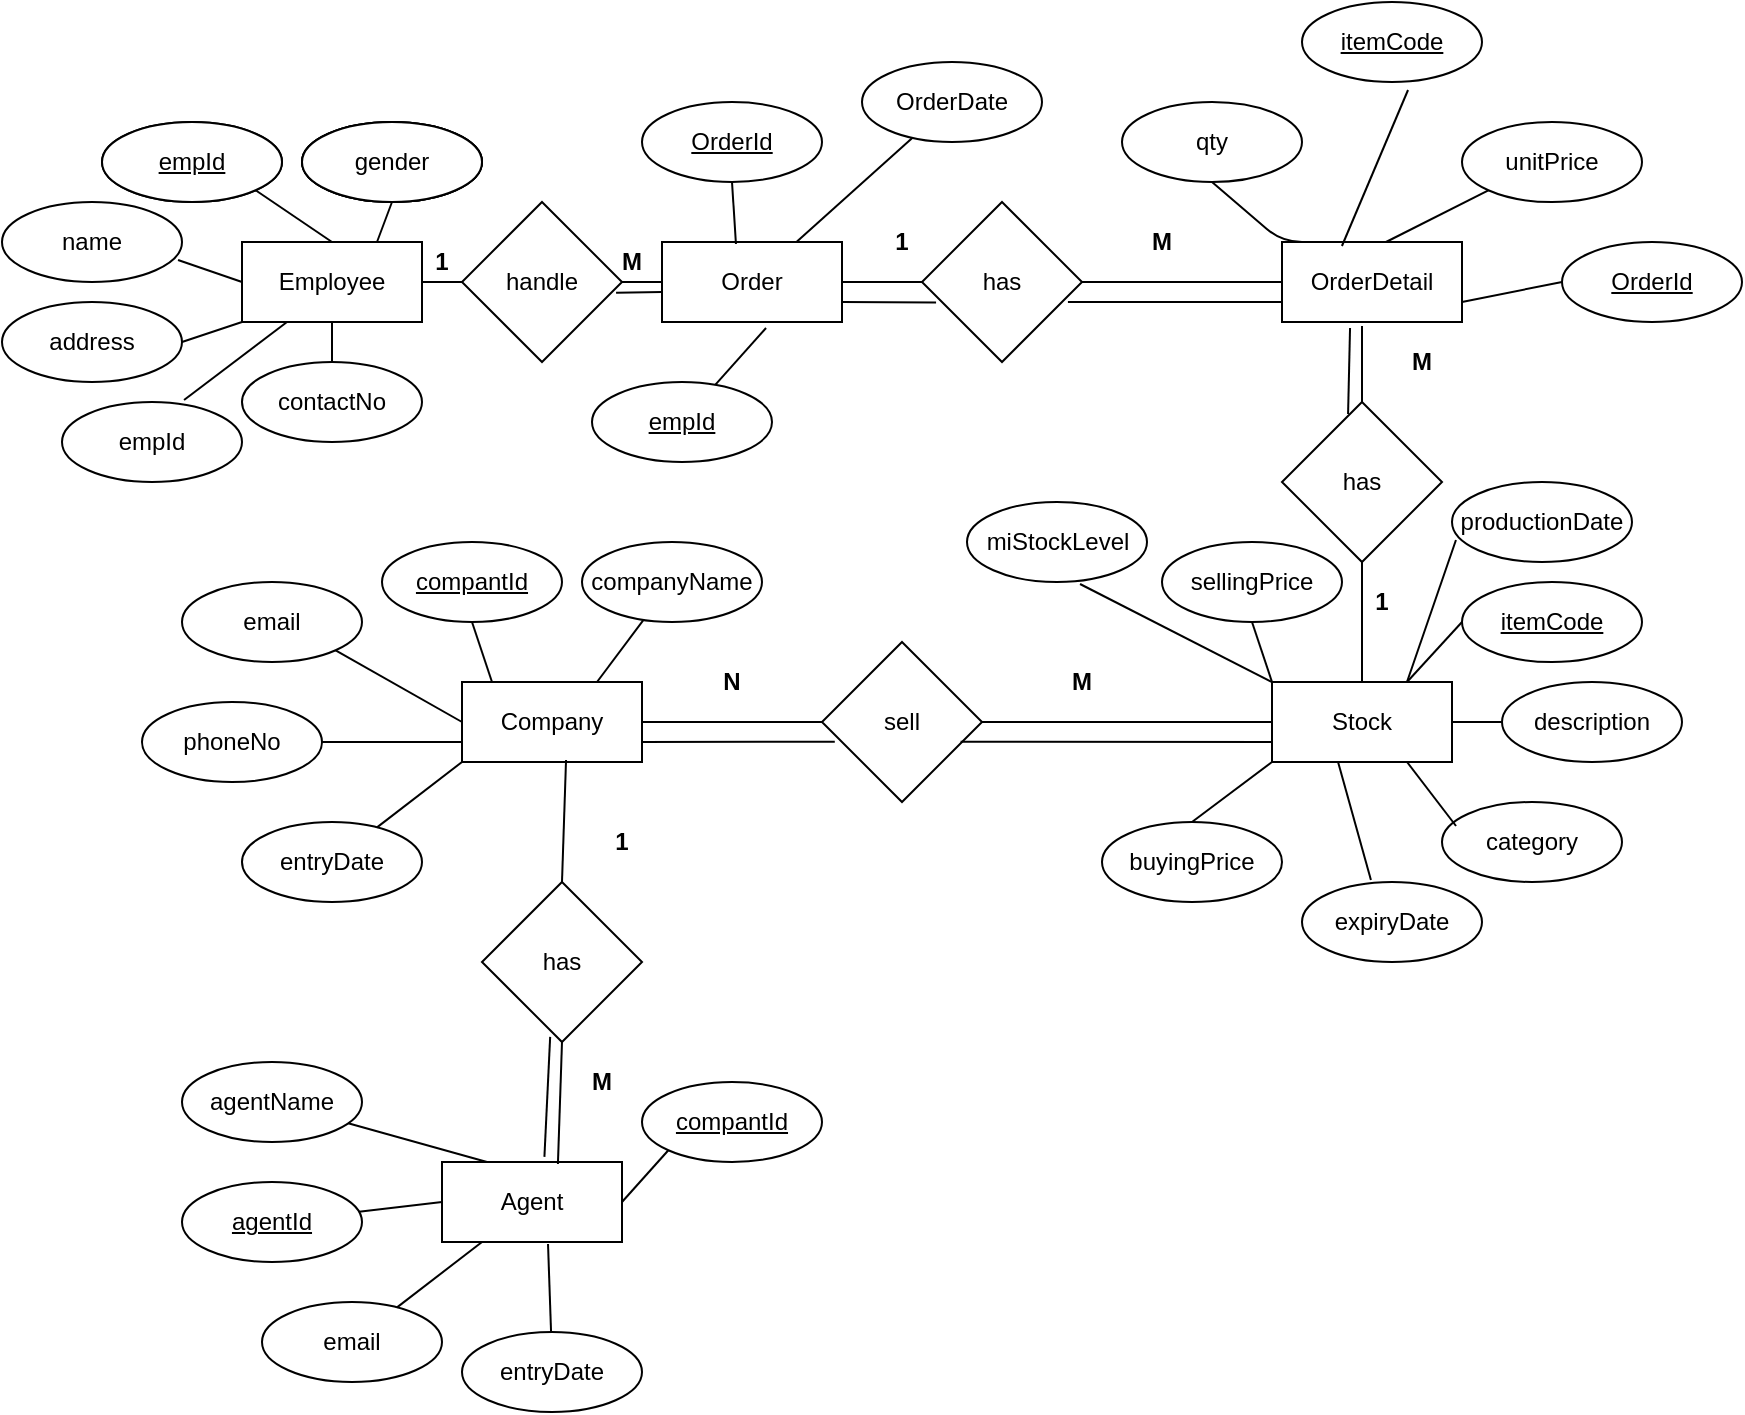 <mxfile version="13.5.8" type="github">
  <diagram id="MYWh3xGumpN65zhYnzHV" name="Page-1">
    <mxGraphModel dx="2424" dy="761" grid="1" gridSize="10" guides="1" tooltips="1" connect="1" arrows="1" fold="1" page="1" pageScale="1" pageWidth="850" pageHeight="1100" math="0" shadow="0">
      <root>
        <mxCell id="0" />
        <mxCell id="1" parent="0" />
        <mxCell id="3sjaLSUX4elg7d6stFZi-1" value="Employee" style="rounded=0;whiteSpace=wrap;html=1;" vertex="1" parent="1">
          <mxGeometry x="20" y="220" width="90" height="40" as="geometry" />
        </mxCell>
        <mxCell id="3sjaLSUX4elg7d6stFZi-2" value="Company" style="rounded=0;whiteSpace=wrap;html=1;" vertex="1" parent="1">
          <mxGeometry x="130" y="440" width="90" height="40" as="geometry" />
        </mxCell>
        <mxCell id="3sjaLSUX4elg7d6stFZi-3" value="Stock" style="rounded=0;whiteSpace=wrap;html=1;" vertex="1" parent="1">
          <mxGeometry x="535" y="440" width="90" height="40" as="geometry" />
        </mxCell>
        <mxCell id="3sjaLSUX4elg7d6stFZi-4" value="OrderDetail" style="rounded=0;whiteSpace=wrap;html=1;" vertex="1" parent="1">
          <mxGeometry x="540" y="220" width="90" height="40" as="geometry" />
        </mxCell>
        <mxCell id="3sjaLSUX4elg7d6stFZi-5" value="Agent" style="rounded=0;whiteSpace=wrap;html=1;" vertex="1" parent="1">
          <mxGeometry x="120" y="680" width="90" height="40" as="geometry" />
        </mxCell>
        <mxCell id="3sjaLSUX4elg7d6stFZi-6" value="Order" style="rounded=0;whiteSpace=wrap;html=1;" vertex="1" parent="1">
          <mxGeometry x="230" y="220" width="90" height="40" as="geometry" />
        </mxCell>
        <mxCell id="3sjaLSUX4elg7d6stFZi-7" value="&lt;u&gt;empId&lt;/u&gt;" style="ellipse;whiteSpace=wrap;html=1;" vertex="1" parent="1">
          <mxGeometry x="-50" y="160" width="90" height="40" as="geometry" />
        </mxCell>
        <mxCell id="3sjaLSUX4elg7d6stFZi-9" value="name" style="ellipse;whiteSpace=wrap;html=1;" vertex="1" parent="1">
          <mxGeometry x="-100" y="200" width="90" height="40" as="geometry" />
        </mxCell>
        <mxCell id="3sjaLSUX4elg7d6stFZi-10" value="address&lt;span style=&quot;color: rgba(0 , 0 , 0 , 0) ; font-family: monospace ; font-size: 0px&quot;&gt;%3CmxGraphModel%3E%3Croot%3E%3CmxCell%20id%3D%220%22%2F%3E%3CmxCell%20id%3D%221%22%20parent%3D%220%22%2F%3E%3CmxCell%20id%3D%222%22%20value%3D%22empId%22%20style%3D%22ellipse%3BwhiteSpace%3Dwrap%3Bhtml%3D1%3B%22%20vertex%3D%221%22%20parent%3D%221%22%3E%3CmxGeometry%20x%3D%22-50%22%20y%3D%22160%22%20width%3D%2290%22%20height%3D%2240%22%20as%3D%22geometry%22%2F%3E%3C%2FmxCell%3E%3C%2Froot%3E%3C%2FmxGraphModel%3E&lt;/span&gt;" style="ellipse;whiteSpace=wrap;html=1;" vertex="1" parent="1">
          <mxGeometry x="-100" y="250" width="90" height="40" as="geometry" />
        </mxCell>
        <mxCell id="3sjaLSUX4elg7d6stFZi-11" value="empId" style="ellipse;whiteSpace=wrap;html=1;" vertex="1" parent="1">
          <mxGeometry x="-70" y="300" width="90" height="40" as="geometry" />
        </mxCell>
        <mxCell id="3sjaLSUX4elg7d6stFZi-12" value="contactNo" style="ellipse;whiteSpace=wrap;html=1;" vertex="1" parent="1">
          <mxGeometry x="20" y="280" width="90" height="40" as="geometry" />
        </mxCell>
        <mxCell id="3sjaLSUX4elg7d6stFZi-13" value="gender" style="ellipse;whiteSpace=wrap;html=1;" vertex="1" parent="1">
          <mxGeometry x="50" y="160" width="90" height="40" as="geometry" />
        </mxCell>
        <mxCell id="3sjaLSUX4elg7d6stFZi-15" value="" style="endArrow=none;html=1;entryX=0;entryY=0.5;entryDx=0;entryDy=0;exitX=0.978;exitY=0.725;exitDx=0;exitDy=0;exitPerimeter=0;" edge="1" parent="1" source="3sjaLSUX4elg7d6stFZi-9" target="3sjaLSUX4elg7d6stFZi-1">
          <mxGeometry width="50" height="50" relative="1" as="geometry">
            <mxPoint x="400" y="200" as="sourcePoint" />
            <mxPoint x="450" y="150" as="targetPoint" />
          </mxGeometry>
        </mxCell>
        <mxCell id="3sjaLSUX4elg7d6stFZi-16" value="" style="endArrow=none;html=1;entryX=1;entryY=1;entryDx=0;entryDy=0;exitX=0.5;exitY=0;exitDx=0;exitDy=0;" edge="1" parent="1" source="3sjaLSUX4elg7d6stFZi-1" target="3sjaLSUX4elg7d6stFZi-7">
          <mxGeometry width="50" height="50" relative="1" as="geometry">
            <mxPoint x="400" y="200" as="sourcePoint" />
            <mxPoint x="450" y="150" as="targetPoint" />
          </mxGeometry>
        </mxCell>
        <mxCell id="3sjaLSUX4elg7d6stFZi-17" value="" style="endArrow=none;html=1;entryX=0.5;entryY=1;entryDx=0;entryDy=0;exitX=0.75;exitY=0;exitDx=0;exitDy=0;" edge="1" parent="1" source="3sjaLSUX4elg7d6stFZi-1" target="3sjaLSUX4elg7d6stFZi-13">
          <mxGeometry width="50" height="50" relative="1" as="geometry">
            <mxPoint x="200" y="270" as="sourcePoint" />
            <mxPoint x="250" y="220" as="targetPoint" />
          </mxGeometry>
        </mxCell>
        <mxCell id="3sjaLSUX4elg7d6stFZi-18" value="" style="endArrow=none;html=1;entryX=0;entryY=1;entryDx=0;entryDy=0;exitX=1;exitY=0.5;exitDx=0;exitDy=0;" edge="1" parent="1" source="3sjaLSUX4elg7d6stFZi-10" target="3sjaLSUX4elg7d6stFZi-1">
          <mxGeometry width="50" height="50" relative="1" as="geometry">
            <mxPoint x="-10" y="320" as="sourcePoint" />
            <mxPoint x="40" y="270" as="targetPoint" />
          </mxGeometry>
        </mxCell>
        <mxCell id="3sjaLSUX4elg7d6stFZi-19" value="" style="endArrow=none;html=1;entryX=0.678;entryY=-0.025;entryDx=0;entryDy=0;entryPerimeter=0;exitX=0.25;exitY=1;exitDx=0;exitDy=0;" edge="1" parent="1" source="3sjaLSUX4elg7d6stFZi-1" target="3sjaLSUX4elg7d6stFZi-11">
          <mxGeometry width="50" height="50" relative="1" as="geometry">
            <mxPoint x="400" y="200" as="sourcePoint" />
            <mxPoint x="450" y="150" as="targetPoint" />
          </mxGeometry>
        </mxCell>
        <mxCell id="3sjaLSUX4elg7d6stFZi-20" value="" style="endArrow=none;html=1;entryX=0.5;entryY=0;entryDx=0;entryDy=0;exitX=0.5;exitY=1;exitDx=0;exitDy=0;" edge="1" parent="1" source="3sjaLSUX4elg7d6stFZi-1" target="3sjaLSUX4elg7d6stFZi-12">
          <mxGeometry width="50" height="50" relative="1" as="geometry">
            <mxPoint x="65" y="270" as="sourcePoint" />
            <mxPoint x="450" y="150" as="targetPoint" />
          </mxGeometry>
        </mxCell>
        <mxCell id="3sjaLSUX4elg7d6stFZi-21" value="&lt;u&gt;OrderId&lt;/u&gt;" style="ellipse;whiteSpace=wrap;html=1;" vertex="1" parent="1">
          <mxGeometry x="220" y="150" width="90" height="40" as="geometry" />
        </mxCell>
        <mxCell id="3sjaLSUX4elg7d6stFZi-22" value="OrderDate" style="ellipse;whiteSpace=wrap;html=1;" vertex="1" parent="1">
          <mxGeometry x="330" y="130" width="90" height="40" as="geometry" />
        </mxCell>
        <mxCell id="3sjaLSUX4elg7d6stFZi-23" value="" style="endArrow=none;html=1;" edge="1" parent="1" source="3sjaLSUX4elg7d6stFZi-22" target="3sjaLSUX4elg7d6stFZi-6">
          <mxGeometry width="50" height="50" relative="1" as="geometry">
            <mxPoint x="400" y="200" as="sourcePoint" />
            <mxPoint x="450" y="150" as="targetPoint" />
          </mxGeometry>
        </mxCell>
        <mxCell id="3sjaLSUX4elg7d6stFZi-24" value="" style="endArrow=none;html=1;entryX=0.411;entryY=0.025;entryDx=0;entryDy=0;exitX=0.5;exitY=1;exitDx=0;exitDy=0;entryPerimeter=0;" edge="1" parent="1" source="3sjaLSUX4elg7d6stFZi-21" target="3sjaLSUX4elg7d6stFZi-6">
          <mxGeometry width="50" height="50" relative="1" as="geometry">
            <mxPoint x="400" y="200" as="sourcePoint" />
            <mxPoint x="450" y="150" as="targetPoint" />
          </mxGeometry>
        </mxCell>
        <mxCell id="3sjaLSUX4elg7d6stFZi-25" value="handle" style="rhombus;whiteSpace=wrap;html=1;" vertex="1" parent="1">
          <mxGeometry x="130" y="200" width="80" height="80" as="geometry" />
        </mxCell>
        <mxCell id="3sjaLSUX4elg7d6stFZi-26" value="" style="endArrow=none;html=1;entryX=1;entryY=0.5;entryDx=0;entryDy=0;exitX=0;exitY=0.5;exitDx=0;exitDy=0;" edge="1" parent="1" source="3sjaLSUX4elg7d6stFZi-25" target="3sjaLSUX4elg7d6stFZi-1">
          <mxGeometry width="50" height="50" relative="1" as="geometry">
            <mxPoint x="400" y="200" as="sourcePoint" />
            <mxPoint x="450" y="150" as="targetPoint" />
          </mxGeometry>
        </mxCell>
        <mxCell id="3sjaLSUX4elg7d6stFZi-27" value="" style="endArrow=none;html=1;entryX=1;entryY=0.5;entryDx=0;entryDy=0;exitX=0;exitY=0.5;exitDx=0;exitDy=0;" edge="1" parent="1" source="3sjaLSUX4elg7d6stFZi-6" target="3sjaLSUX4elg7d6stFZi-25">
          <mxGeometry width="50" height="50" relative="1" as="geometry">
            <mxPoint x="400" y="200" as="sourcePoint" />
            <mxPoint x="450" y="150" as="targetPoint" />
          </mxGeometry>
        </mxCell>
        <mxCell id="3sjaLSUX4elg7d6stFZi-32" value="has" style="rhombus;whiteSpace=wrap;html=1;" vertex="1" parent="1">
          <mxGeometry x="360" y="200" width="80" height="80" as="geometry" />
        </mxCell>
        <mxCell id="3sjaLSUX4elg7d6stFZi-33" value="" style="endArrow=none;html=1;entryX=1;entryY=0.5;entryDx=0;entryDy=0;exitX=0;exitY=0.5;exitDx=0;exitDy=0;" edge="1" parent="1" target="3sjaLSUX4elg7d6stFZi-32" source="3sjaLSUX4elg7d6stFZi-4">
          <mxGeometry width="50" height="50" relative="1" as="geometry">
            <mxPoint x="500" y="240" as="sourcePoint" />
            <mxPoint x="720" y="150" as="targetPoint" />
          </mxGeometry>
        </mxCell>
        <mxCell id="3sjaLSUX4elg7d6stFZi-34" value="" style="endArrow=none;html=1;entryX=0;entryY=0.5;entryDx=0;entryDy=0;exitX=1;exitY=0.5;exitDx=0;exitDy=0;" edge="1" parent="1" source="3sjaLSUX4elg7d6stFZi-6" target="3sjaLSUX4elg7d6stFZi-32">
          <mxGeometry width="50" height="50" relative="1" as="geometry">
            <mxPoint x="400" y="300" as="sourcePoint" />
            <mxPoint x="450" y="250" as="targetPoint" />
          </mxGeometry>
        </mxCell>
        <mxCell id="3sjaLSUX4elg7d6stFZi-35" value="qty" style="ellipse;whiteSpace=wrap;html=1;" vertex="1" parent="1">
          <mxGeometry x="460" y="150" width="90" height="40" as="geometry" />
        </mxCell>
        <mxCell id="3sjaLSUX4elg7d6stFZi-36" value="unitPrice" style="ellipse;whiteSpace=wrap;html=1;" vertex="1" parent="1">
          <mxGeometry x="630" y="160" width="90" height="40" as="geometry" />
        </mxCell>
        <mxCell id="3sjaLSUX4elg7d6stFZi-37" value="" style="endArrow=none;html=1;entryX=0.5;entryY=1;entryDx=0;entryDy=0;exitX=0.25;exitY=0;exitDx=0;exitDy=0;" edge="1" parent="1" source="3sjaLSUX4elg7d6stFZi-4" target="3sjaLSUX4elg7d6stFZi-35">
          <mxGeometry width="50" height="50" relative="1" as="geometry">
            <mxPoint x="400" y="200" as="sourcePoint" />
            <mxPoint x="450" y="150" as="targetPoint" />
            <Array as="points">
              <mxPoint x="540" y="220" />
            </Array>
          </mxGeometry>
        </mxCell>
        <mxCell id="3sjaLSUX4elg7d6stFZi-38" value="" style="endArrow=none;html=1;entryX=0;entryY=1;entryDx=0;entryDy=0;exitX=0.578;exitY=0;exitDx=0;exitDy=0;exitPerimeter=0;" edge="1" parent="1" source="3sjaLSUX4elg7d6stFZi-4" target="3sjaLSUX4elg7d6stFZi-36">
          <mxGeometry width="50" height="50" relative="1" as="geometry">
            <mxPoint x="602" y="217" as="sourcePoint" />
            <mxPoint x="450" y="150" as="targetPoint" />
          </mxGeometry>
        </mxCell>
        <mxCell id="3sjaLSUX4elg7d6stFZi-39" value="&lt;u&gt;OrderId&lt;/u&gt;" style="ellipse;whiteSpace=wrap;html=1;" vertex="1" parent="1">
          <mxGeometry x="680" y="220" width="90" height="40" as="geometry" />
        </mxCell>
        <mxCell id="3sjaLSUX4elg7d6stFZi-40" value="&lt;u&gt;itemCode&lt;/u&gt;" style="ellipse;whiteSpace=wrap;html=1;" vertex="1" parent="1">
          <mxGeometry x="550" y="100" width="90" height="40" as="geometry" />
        </mxCell>
        <mxCell id="3sjaLSUX4elg7d6stFZi-41" value="" style="endArrow=none;html=1;entryX=1;entryY=0.75;entryDx=0;entryDy=0;" edge="1" parent="1" target="3sjaLSUX4elg7d6stFZi-4">
          <mxGeometry width="50" height="50" relative="1" as="geometry">
            <mxPoint x="680" y="240" as="sourcePoint" />
            <mxPoint x="450" y="250" as="targetPoint" />
          </mxGeometry>
        </mxCell>
        <mxCell id="3sjaLSUX4elg7d6stFZi-42" value="" style="endArrow=none;html=1;entryX=0.589;entryY=1.1;entryDx=0;entryDy=0;entryPerimeter=0;exitX=0.333;exitY=0.05;exitDx=0;exitDy=0;exitPerimeter=0;" edge="1" parent="1" source="3sjaLSUX4elg7d6stFZi-4" target="3sjaLSUX4elg7d6stFZi-40">
          <mxGeometry width="50" height="50" relative="1" as="geometry">
            <mxPoint x="400" y="300" as="sourcePoint" />
            <mxPoint x="450" y="250" as="targetPoint" />
          </mxGeometry>
        </mxCell>
        <mxCell id="3sjaLSUX4elg7d6stFZi-43" value="has" style="rhombus;whiteSpace=wrap;html=1;" vertex="1" parent="1">
          <mxGeometry x="540" y="300" width="80" height="80" as="geometry" />
        </mxCell>
        <mxCell id="3sjaLSUX4elg7d6stFZi-44" value="" style="endArrow=none;html=1;exitX=0.5;exitY=0;exitDx=0;exitDy=0;" edge="1" parent="1" source="3sjaLSUX4elg7d6stFZi-43">
          <mxGeometry width="50" height="50" relative="1" as="geometry">
            <mxPoint x="560" y="320" as="sourcePoint" />
            <mxPoint x="580" y="262" as="targetPoint" />
          </mxGeometry>
        </mxCell>
        <mxCell id="3sjaLSUX4elg7d6stFZi-45" value="" style="endArrow=none;html=1;entryX=0.5;entryY=1;entryDx=0;entryDy=0;exitX=0.5;exitY=0;exitDx=0;exitDy=0;" edge="1" parent="1" source="3sjaLSUX4elg7d6stFZi-3" target="3sjaLSUX4elg7d6stFZi-43">
          <mxGeometry width="50" height="50" relative="1" as="geometry">
            <mxPoint x="400" y="380" as="sourcePoint" />
            <mxPoint x="450" y="330" as="targetPoint" />
          </mxGeometry>
        </mxCell>
        <mxCell id="3sjaLSUX4elg7d6stFZi-47" value="&lt;u&gt;itemCode&lt;/u&gt;" style="ellipse;whiteSpace=wrap;html=1;" vertex="1" parent="1">
          <mxGeometry x="630" y="390" width="90" height="40" as="geometry" />
        </mxCell>
        <mxCell id="3sjaLSUX4elg7d6stFZi-48" value="description" style="ellipse;whiteSpace=wrap;html=1;" vertex="1" parent="1">
          <mxGeometry x="650" y="440" width="90" height="40" as="geometry" />
        </mxCell>
        <mxCell id="3sjaLSUX4elg7d6stFZi-49" value="category" style="ellipse;whiteSpace=wrap;html=1;" vertex="1" parent="1">
          <mxGeometry x="620" y="500" width="90" height="40" as="geometry" />
        </mxCell>
        <mxCell id="3sjaLSUX4elg7d6stFZi-50" value="productionDate" style="ellipse;whiteSpace=wrap;html=1;" vertex="1" parent="1">
          <mxGeometry x="625" y="340" width="90" height="40" as="geometry" />
        </mxCell>
        <mxCell id="3sjaLSUX4elg7d6stFZi-51" value="" style="endArrow=none;html=1;entryX=0.022;entryY=0.725;entryDx=0;entryDy=0;entryPerimeter=0;exitX=0.75;exitY=0;exitDx=0;exitDy=0;" edge="1" parent="1" source="3sjaLSUX4elg7d6stFZi-3" target="3sjaLSUX4elg7d6stFZi-50">
          <mxGeometry width="50" height="50" relative="1" as="geometry">
            <mxPoint x="400" y="380" as="sourcePoint" />
            <mxPoint x="450" y="330" as="targetPoint" />
          </mxGeometry>
        </mxCell>
        <mxCell id="3sjaLSUX4elg7d6stFZi-52" value="" style="endArrow=none;html=1;entryX=0;entryY=0.5;entryDx=0;entryDy=0;exitX=0.75;exitY=0;exitDx=0;exitDy=0;" edge="1" parent="1" source="3sjaLSUX4elg7d6stFZi-3" target="3sjaLSUX4elg7d6stFZi-47">
          <mxGeometry width="50" height="50" relative="1" as="geometry">
            <mxPoint x="400" y="380" as="sourcePoint" />
            <mxPoint x="450" y="330" as="targetPoint" />
          </mxGeometry>
        </mxCell>
        <mxCell id="3sjaLSUX4elg7d6stFZi-53" value="" style="endArrow=none;html=1;entryX=0;entryY=0.5;entryDx=0;entryDy=0;exitX=1;exitY=0.5;exitDx=0;exitDy=0;" edge="1" parent="1" source="3sjaLSUX4elg7d6stFZi-3" target="3sjaLSUX4elg7d6stFZi-48">
          <mxGeometry width="50" height="50" relative="1" as="geometry">
            <mxPoint x="400" y="380" as="sourcePoint" />
            <mxPoint x="450" y="330" as="targetPoint" />
          </mxGeometry>
        </mxCell>
        <mxCell id="3sjaLSUX4elg7d6stFZi-54" value="" style="endArrow=none;html=1;entryX=0.078;entryY=0.3;entryDx=0;entryDy=0;entryPerimeter=0;exitX=0.75;exitY=1;exitDx=0;exitDy=0;" edge="1" parent="1" source="3sjaLSUX4elg7d6stFZi-3" target="3sjaLSUX4elg7d6stFZi-49">
          <mxGeometry width="50" height="50" relative="1" as="geometry">
            <mxPoint x="400" y="380" as="sourcePoint" />
            <mxPoint x="450" y="330" as="targetPoint" />
          </mxGeometry>
        </mxCell>
        <mxCell id="3sjaLSUX4elg7d6stFZi-55" value="expiryDate" style="ellipse;whiteSpace=wrap;html=1;" vertex="1" parent="1">
          <mxGeometry x="550" y="540" width="90" height="40" as="geometry" />
        </mxCell>
        <mxCell id="3sjaLSUX4elg7d6stFZi-56" value="" style="endArrow=none;html=1;entryX=0.383;entryY=-0.025;entryDx=0;entryDy=0;entryPerimeter=0;exitX=0.367;exitY=1;exitDx=0;exitDy=0;exitPerimeter=0;" edge="1" parent="1" target="3sjaLSUX4elg7d6stFZi-55" source="3sjaLSUX4elg7d6stFZi-3">
          <mxGeometry width="50" height="50" relative="1" as="geometry">
            <mxPoint x="490" y="640" as="sourcePoint" />
            <mxPoint x="337.5" y="530" as="targetPoint" />
          </mxGeometry>
        </mxCell>
        <mxCell id="3sjaLSUX4elg7d6stFZi-57" value="buyingPrice" style="ellipse;whiteSpace=wrap;html=1;" vertex="1" parent="1">
          <mxGeometry x="450" y="510" width="90" height="40" as="geometry" />
        </mxCell>
        <mxCell id="3sjaLSUX4elg7d6stFZi-58" value="" style="endArrow=none;html=1;exitX=0;exitY=1;exitDx=0;exitDy=0;" edge="1" parent="1" source="3sjaLSUX4elg7d6stFZi-3">
          <mxGeometry width="50" height="50" relative="1" as="geometry">
            <mxPoint x="427.5" y="610" as="sourcePoint" />
            <mxPoint x="495" y="510" as="targetPoint" />
          </mxGeometry>
        </mxCell>
        <mxCell id="3sjaLSUX4elg7d6stFZi-59" value="sellingPrice" style="ellipse;whiteSpace=wrap;html=1;" vertex="1" parent="1">
          <mxGeometry x="480" y="370" width="90" height="40" as="geometry" />
        </mxCell>
        <mxCell id="3sjaLSUX4elg7d6stFZi-60" value="" style="endArrow=none;html=1;exitX=0;exitY=0;exitDx=0;exitDy=0;entryX=0.5;entryY=1;entryDx=0;entryDy=0;" edge="1" parent="1" target="3sjaLSUX4elg7d6stFZi-59" source="3sjaLSUX4elg7d6stFZi-3">
          <mxGeometry width="50" height="50" relative="1" as="geometry">
            <mxPoint x="427.5" y="460" as="sourcePoint" />
            <mxPoint x="560" y="405" as="targetPoint" />
          </mxGeometry>
        </mxCell>
        <mxCell id="3sjaLSUX4elg7d6stFZi-63" value="miStockLevel" style="ellipse;whiteSpace=wrap;html=1;" vertex="1" parent="1">
          <mxGeometry x="382.5" y="350" width="90" height="40" as="geometry" />
        </mxCell>
        <mxCell id="3sjaLSUX4elg7d6stFZi-64" value="" style="endArrow=none;html=1;entryX=0.628;entryY=1.025;entryDx=0;entryDy=0;entryPerimeter=0;exitX=0;exitY=0;exitDx=0;exitDy=0;" edge="1" parent="1" target="3sjaLSUX4elg7d6stFZi-63" source="3sjaLSUX4elg7d6stFZi-3">
          <mxGeometry width="50" height="50" relative="1" as="geometry">
            <mxPoint x="360" y="450" as="sourcePoint" />
            <mxPoint x="207.5" y="340" as="targetPoint" />
          </mxGeometry>
        </mxCell>
        <mxCell id="3sjaLSUX4elg7d6stFZi-69" value="&lt;u&gt;compantId&lt;/u&gt;" style="ellipse;whiteSpace=wrap;html=1;" vertex="1" parent="1">
          <mxGeometry x="90" y="370" width="90" height="40" as="geometry" />
        </mxCell>
        <mxCell id="3sjaLSUX4elg7d6stFZi-70" value="" style="endArrow=none;html=1;exitX=0;exitY=0;exitDx=0;exitDy=0;entryX=0.5;entryY=1;entryDx=0;entryDy=0;" edge="1" parent="1" target="3sjaLSUX4elg7d6stFZi-69">
          <mxGeometry width="50" height="50" relative="1" as="geometry">
            <mxPoint x="145" y="440" as="sourcePoint" />
            <mxPoint x="170" y="405" as="targetPoint" />
          </mxGeometry>
        </mxCell>
        <mxCell id="3sjaLSUX4elg7d6stFZi-71" value="companyName" style="ellipse;whiteSpace=wrap;html=1;" vertex="1" parent="1">
          <mxGeometry x="190" y="370" width="90" height="40" as="geometry" />
        </mxCell>
        <mxCell id="3sjaLSUX4elg7d6stFZi-72" value="" style="endArrow=none;html=1;exitX=0.75;exitY=0;exitDx=0;exitDy=0;" edge="1" parent="1" target="3sjaLSUX4elg7d6stFZi-71" source="3sjaLSUX4elg7d6stFZi-2">
          <mxGeometry width="50" height="50" relative="1" as="geometry">
            <mxPoint x="245" y="440" as="sourcePoint" />
            <mxPoint x="270" y="405" as="targetPoint" />
          </mxGeometry>
        </mxCell>
        <mxCell id="3sjaLSUX4elg7d6stFZi-73" value="email" style="ellipse;whiteSpace=wrap;html=1;" vertex="1" parent="1">
          <mxGeometry x="-10" y="390" width="90" height="40" as="geometry" />
        </mxCell>
        <mxCell id="3sjaLSUX4elg7d6stFZi-74" value="" style="endArrow=none;html=1;exitX=0;exitY=0.5;exitDx=0;exitDy=0;entryX=1;entryY=1;entryDx=0;entryDy=0;" edge="1" parent="1" target="3sjaLSUX4elg7d6stFZi-73" source="3sjaLSUX4elg7d6stFZi-2">
          <mxGeometry width="50" height="50" relative="1" as="geometry">
            <mxPoint x="45" y="460" as="sourcePoint" />
            <mxPoint x="70" y="425" as="targetPoint" />
          </mxGeometry>
        </mxCell>
        <mxCell id="3sjaLSUX4elg7d6stFZi-75" value="phoneNo" style="ellipse;whiteSpace=wrap;html=1;" vertex="1" parent="1">
          <mxGeometry x="-30" y="450" width="90" height="40" as="geometry" />
        </mxCell>
        <mxCell id="3sjaLSUX4elg7d6stFZi-76" value="" style="endArrow=none;html=1;exitX=0;exitY=0.75;exitDx=0;exitDy=0;entryX=1;entryY=0.5;entryDx=0;entryDy=0;" edge="1" parent="1" target="3sjaLSUX4elg7d6stFZi-75" source="3sjaLSUX4elg7d6stFZi-2">
          <mxGeometry width="50" height="50" relative="1" as="geometry">
            <mxPoint x="25" y="520" as="sourcePoint" />
            <mxPoint x="70" y="470" as="targetPoint" />
          </mxGeometry>
        </mxCell>
        <mxCell id="3sjaLSUX4elg7d6stFZi-78" value="entryDate" style="ellipse;whiteSpace=wrap;html=1;" vertex="1" parent="1">
          <mxGeometry x="20" y="510" width="90" height="40" as="geometry" />
        </mxCell>
        <mxCell id="3sjaLSUX4elg7d6stFZi-79" value="" style="endArrow=none;html=1;exitX=0;exitY=1;exitDx=0;exitDy=0;" edge="1" parent="1" target="3sjaLSUX4elg7d6stFZi-78" source="3sjaLSUX4elg7d6stFZi-2">
          <mxGeometry width="50" height="50" relative="1" as="geometry">
            <mxPoint x="75" y="580" as="sourcePoint" />
            <mxPoint x="100" y="545" as="targetPoint" />
          </mxGeometry>
        </mxCell>
        <mxCell id="3sjaLSUX4elg7d6stFZi-80" value="sell" style="rhombus;whiteSpace=wrap;html=1;" vertex="1" parent="1">
          <mxGeometry x="310" y="420" width="80" height="80" as="geometry" />
        </mxCell>
        <mxCell id="3sjaLSUX4elg7d6stFZi-81" value="" style="endArrow=none;html=1;exitX=0;exitY=0.5;exitDx=0;exitDy=0;" edge="1" parent="1" source="3sjaLSUX4elg7d6stFZi-3">
          <mxGeometry width="50" height="50" relative="1" as="geometry">
            <mxPoint x="440" y="460" as="sourcePoint" />
            <mxPoint x="390" y="460" as="targetPoint" />
          </mxGeometry>
        </mxCell>
        <mxCell id="3sjaLSUX4elg7d6stFZi-82" value="" style="endArrow=none;html=1;entryX=0;entryY=0.5;entryDx=0;entryDy=0;exitX=1;exitY=0.5;exitDx=0;exitDy=0;" edge="1" parent="1" target="3sjaLSUX4elg7d6stFZi-80">
          <mxGeometry width="50" height="50" relative="1" as="geometry">
            <mxPoint x="220" y="460" as="sourcePoint" />
            <mxPoint x="350" y="470" as="targetPoint" />
          </mxGeometry>
        </mxCell>
        <mxCell id="3sjaLSUX4elg7d6stFZi-83" value="Employee" style="rounded=0;whiteSpace=wrap;html=1;" vertex="1" parent="1">
          <mxGeometry x="20" y="220" width="90" height="40" as="geometry" />
        </mxCell>
        <mxCell id="3sjaLSUX4elg7d6stFZi-84" value="gender" style="ellipse;whiteSpace=wrap;html=1;" vertex="1" parent="1">
          <mxGeometry x="50" y="160" width="90" height="40" as="geometry" />
        </mxCell>
        <mxCell id="3sjaLSUX4elg7d6stFZi-85" value="Employee" style="rounded=0;whiteSpace=wrap;html=1;" vertex="1" parent="1">
          <mxGeometry x="20" y="220" width="90" height="40" as="geometry" />
        </mxCell>
        <mxCell id="3sjaLSUX4elg7d6stFZi-86" value="gender" style="ellipse;whiteSpace=wrap;html=1;" vertex="1" parent="1">
          <mxGeometry x="50" y="160" width="90" height="40" as="geometry" />
        </mxCell>
        <mxCell id="3sjaLSUX4elg7d6stFZi-87" value="&lt;u&gt;agentId&lt;/u&gt;" style="ellipse;whiteSpace=wrap;html=1;" vertex="1" parent="1">
          <mxGeometry x="-10" y="690" width="90" height="40" as="geometry" />
        </mxCell>
        <mxCell id="3sjaLSUX4elg7d6stFZi-88" value="" style="endArrow=none;html=1;exitX=0;exitY=0.5;exitDx=0;exitDy=0;" edge="1" parent="1" target="3sjaLSUX4elg7d6stFZi-87" source="3sjaLSUX4elg7d6stFZi-5">
          <mxGeometry width="50" height="50" relative="1" as="geometry">
            <mxPoint x="100" y="660" as="sourcePoint" />
            <mxPoint x="70" y="725" as="targetPoint" />
          </mxGeometry>
        </mxCell>
        <mxCell id="3sjaLSUX4elg7d6stFZi-89" value="agentName" style="ellipse;whiteSpace=wrap;html=1;" vertex="1" parent="1">
          <mxGeometry x="-10" y="630" width="90" height="40" as="geometry" />
        </mxCell>
        <mxCell id="3sjaLSUX4elg7d6stFZi-90" value="" style="endArrow=none;html=1;exitX=0.25;exitY=0;exitDx=0;exitDy=0;" edge="1" parent="1" target="3sjaLSUX4elg7d6stFZi-89" source="3sjaLSUX4elg7d6stFZi-5">
          <mxGeometry width="50" height="50" relative="1" as="geometry">
            <mxPoint x="100" y="600" as="sourcePoint" />
            <mxPoint x="70" y="665" as="targetPoint" />
          </mxGeometry>
        </mxCell>
        <mxCell id="3sjaLSUX4elg7d6stFZi-91" value="email" style="ellipse;whiteSpace=wrap;html=1;" vertex="1" parent="1">
          <mxGeometry x="30" y="750" width="90" height="40" as="geometry" />
        </mxCell>
        <mxCell id="3sjaLSUX4elg7d6stFZi-92" value="" style="endArrow=none;html=1;exitX=0;exitY=1;exitDx=0;exitDy=0;" edge="1" parent="1" target="3sjaLSUX4elg7d6stFZi-91">
          <mxGeometry width="50" height="50" relative="1" as="geometry">
            <mxPoint x="140" y="720" as="sourcePoint" />
            <mxPoint x="110" y="785" as="targetPoint" />
          </mxGeometry>
        </mxCell>
        <mxCell id="3sjaLSUX4elg7d6stFZi-93" value="entryDate" style="ellipse;whiteSpace=wrap;html=1;" vertex="1" parent="1">
          <mxGeometry x="130" y="765" width="90" height="40" as="geometry" />
        </mxCell>
        <mxCell id="3sjaLSUX4elg7d6stFZi-94" value="" style="endArrow=none;html=1;exitX=0.589;exitY=1.025;exitDx=0;exitDy=0;exitPerimeter=0;" edge="1" parent="1" target="3sjaLSUX4elg7d6stFZi-93" source="3sjaLSUX4elg7d6stFZi-5">
          <mxGeometry width="50" height="50" relative="1" as="geometry">
            <mxPoint x="240" y="735" as="sourcePoint" />
            <mxPoint x="210" y="800" as="targetPoint" />
          </mxGeometry>
        </mxCell>
        <mxCell id="3sjaLSUX4elg7d6stFZi-95" value="has" style="rhombus;whiteSpace=wrap;html=1;" vertex="1" parent="1">
          <mxGeometry x="140" y="540" width="80" height="80" as="geometry" />
        </mxCell>
        <mxCell id="3sjaLSUX4elg7d6stFZi-96" value="" style="endArrow=none;html=1;exitX=0.578;exitY=0.975;exitDx=0;exitDy=0;entryX=0.5;entryY=0;entryDx=0;entryDy=0;exitPerimeter=0;" edge="1" parent="1" source="3sjaLSUX4elg7d6stFZi-2" target="3sjaLSUX4elg7d6stFZi-95">
          <mxGeometry width="50" height="50" relative="1" as="geometry">
            <mxPoint x="365" y="580" as="sourcePoint" />
            <mxPoint x="220" y="580" as="targetPoint" />
          </mxGeometry>
        </mxCell>
        <mxCell id="3sjaLSUX4elg7d6stFZi-97" value="" style="endArrow=none;html=1;entryX=0.5;entryY=1;entryDx=0;entryDy=0;exitX=0.644;exitY=0.025;exitDx=0;exitDy=0;exitPerimeter=0;" edge="1" parent="1" target="3sjaLSUX4elg7d6stFZi-95" source="3sjaLSUX4elg7d6stFZi-5">
          <mxGeometry width="50" height="50" relative="1" as="geometry">
            <mxPoint x="50" y="580" as="sourcePoint" />
            <mxPoint x="180" y="590" as="targetPoint" />
          </mxGeometry>
        </mxCell>
        <mxCell id="3sjaLSUX4elg7d6stFZi-98" value="&lt;u&gt;compantId&lt;/u&gt;" style="ellipse;whiteSpace=wrap;html=1;" vertex="1" parent="1">
          <mxGeometry x="220" y="640" width="90" height="40" as="geometry" />
        </mxCell>
        <mxCell id="3sjaLSUX4elg7d6stFZi-99" value="" style="endArrow=none;html=1;exitX=1;exitY=0.5;exitDx=0;exitDy=0;entryX=0;entryY=1;entryDx=0;entryDy=0;" edge="1" parent="1" target="3sjaLSUX4elg7d6stFZi-98" source="3sjaLSUX4elg7d6stFZi-5">
          <mxGeometry width="50" height="50" relative="1" as="geometry">
            <mxPoint x="265" y="700" as="sourcePoint" />
            <mxPoint x="290" y="665" as="targetPoint" />
          </mxGeometry>
        </mxCell>
        <mxCell id="3sjaLSUX4elg7d6stFZi-101" value="&lt;u&gt;empId&lt;/u&gt;" style="ellipse;whiteSpace=wrap;html=1;" vertex="1" parent="1">
          <mxGeometry x="-50" y="160" width="90" height="40" as="geometry" />
        </mxCell>
        <mxCell id="3sjaLSUX4elg7d6stFZi-102" value="" style="endArrow=none;html=1;exitX=0.578;exitY=1.075;exitDx=0;exitDy=0;exitPerimeter=0;" edge="1" parent="1" source="3sjaLSUX4elg7d6stFZi-6" target="3sjaLSUX4elg7d6stFZi-103">
          <mxGeometry width="50" height="50" relative="1" as="geometry">
            <mxPoint x="310" y="350" as="sourcePoint" />
            <mxPoint x="271.82" y="324.142" as="targetPoint" />
          </mxGeometry>
        </mxCell>
        <mxCell id="3sjaLSUX4elg7d6stFZi-103" value="&lt;u&gt;empId&lt;/u&gt;" style="ellipse;whiteSpace=wrap;html=1;" vertex="1" parent="1">
          <mxGeometry x="195" y="290" width="90" height="40" as="geometry" />
        </mxCell>
        <mxCell id="3sjaLSUX4elg7d6stFZi-104" value="&lt;b&gt;1&lt;/b&gt;" style="text;html=1;strokeColor=none;fillColor=none;align=center;verticalAlign=middle;whiteSpace=wrap;rounded=0;" vertex="1" parent="1">
          <mxGeometry x="100" y="220" width="40" height="20" as="geometry" />
        </mxCell>
        <mxCell id="3sjaLSUX4elg7d6stFZi-105" value="&lt;b&gt;M&lt;/b&gt;" style="text;html=1;strokeColor=none;fillColor=none;align=center;verticalAlign=middle;whiteSpace=wrap;rounded=0;" vertex="1" parent="1">
          <mxGeometry x="195" y="220" width="40" height="20" as="geometry" />
        </mxCell>
        <mxCell id="3sjaLSUX4elg7d6stFZi-106" value="&lt;b&gt;1&lt;/b&gt;" style="text;html=1;strokeColor=none;fillColor=none;align=center;verticalAlign=middle;whiteSpace=wrap;rounded=0;" vertex="1" parent="1">
          <mxGeometry x="330" y="210" width="40" height="20" as="geometry" />
        </mxCell>
        <mxCell id="3sjaLSUX4elg7d6stFZi-107" value="&lt;b&gt;M&lt;/b&gt;" style="text;html=1;strokeColor=none;fillColor=none;align=center;verticalAlign=middle;whiteSpace=wrap;rounded=0;" vertex="1" parent="1">
          <mxGeometry x="460" y="210" width="40" height="20" as="geometry" />
        </mxCell>
        <mxCell id="3sjaLSUX4elg7d6stFZi-108" value="&lt;b&gt;M&lt;/b&gt;&lt;span style=&quot;color: rgba(0 , 0 , 0 , 0) ; font-family: monospace ; font-size: 0px&quot;&gt;%3CmxGraphModel%3E%3Croot%3E%3CmxCell%20id%3D%220%22%2F%3E%3CmxCell%20id%3D%221%22%20parent%3D%220%22%2F%3E%3CmxCell%20id%3D%222%22%20value%3D%22%26lt%3Bb%26gt%3B1%26lt%3B%2Fb%26gt%3B%22%20style%3D%22text%3Bhtml%3D1%3BstrokeColor%3Dnone%3BfillColor%3Dnone%3Balign%3Dcenter%3BverticalAlign%3Dmiddle%3BwhiteSpace%3Dwrap%3Brounded%3D0%3B%22%20vertex%3D%221%22%20parent%3D%221%22%3E%3CmxGeometry%20x%3D%22100%22%20y%3D%22220%22%20width%3D%2240%22%20height%3D%2220%22%20as%3D%22geometry%22%2F%3E%3C%2FmxCell%3E%3C%2Froot%3E%3C%2FmxGraphModel%3E&lt;/span&gt;" style="text;html=1;strokeColor=none;fillColor=none;align=center;verticalAlign=middle;whiteSpace=wrap;rounded=0;" vertex="1" parent="1">
          <mxGeometry x="590" y="270" width="40" height="20" as="geometry" />
        </mxCell>
        <mxCell id="3sjaLSUX4elg7d6stFZi-109" value="&lt;b&gt;1&lt;/b&gt;" style="text;html=1;strokeColor=none;fillColor=none;align=center;verticalAlign=middle;whiteSpace=wrap;rounded=0;" vertex="1" parent="1">
          <mxGeometry x="570" y="390" width="40" height="20" as="geometry" />
        </mxCell>
        <mxCell id="3sjaLSUX4elg7d6stFZi-110" value="&lt;b&gt;M&lt;/b&gt;" style="text;html=1;strokeColor=none;fillColor=none;align=center;verticalAlign=middle;whiteSpace=wrap;rounded=0;" vertex="1" parent="1">
          <mxGeometry x="420" y="430" width="40" height="20" as="geometry" />
        </mxCell>
        <mxCell id="3sjaLSUX4elg7d6stFZi-111" value="&lt;b&gt;N&lt;/b&gt;" style="text;html=1;strokeColor=none;fillColor=none;align=center;verticalAlign=middle;whiteSpace=wrap;rounded=0;" vertex="1" parent="1">
          <mxGeometry x="245" y="430" width="40" height="20" as="geometry" />
        </mxCell>
        <mxCell id="3sjaLSUX4elg7d6stFZi-112" value="&lt;b&gt;1&lt;/b&gt;" style="text;html=1;strokeColor=none;fillColor=none;align=center;verticalAlign=middle;whiteSpace=wrap;rounded=0;" vertex="1" parent="1">
          <mxGeometry x="190" y="510" width="40" height="20" as="geometry" />
        </mxCell>
        <mxCell id="3sjaLSUX4elg7d6stFZi-113" value="&lt;b&gt;M&lt;/b&gt;" style="text;html=1;strokeColor=none;fillColor=none;align=center;verticalAlign=middle;whiteSpace=wrap;rounded=0;" vertex="1" parent="1">
          <mxGeometry x="180" y="630" width="40" height="20" as="geometry" />
        </mxCell>
        <mxCell id="3sjaLSUX4elg7d6stFZi-114" value="" style="endArrow=none;html=1;exitX=0.963;exitY=0.567;exitDx=0;exitDy=0;exitPerimeter=0;" edge="1" parent="1" source="3sjaLSUX4elg7d6stFZi-25">
          <mxGeometry width="50" height="50" relative="1" as="geometry">
            <mxPoint x="180" y="295" as="sourcePoint" />
            <mxPoint x="230" y="245" as="targetPoint" />
          </mxGeometry>
        </mxCell>
        <mxCell id="3sjaLSUX4elg7d6stFZi-115" value="" style="endArrow=none;html=1;exitX=1;exitY=0.75;exitDx=0;exitDy=0;entryX=0.088;entryY=0.628;entryDx=0;entryDy=0;entryPerimeter=0;" edge="1" parent="1" source="3sjaLSUX4elg7d6stFZi-6" target="3sjaLSUX4elg7d6stFZi-32">
          <mxGeometry width="50" height="50" relative="1" as="geometry">
            <mxPoint x="330" y="310" as="sourcePoint" />
            <mxPoint x="360" y="252" as="targetPoint" />
          </mxGeometry>
        </mxCell>
        <mxCell id="3sjaLSUX4elg7d6stFZi-116" value="" style="endArrow=none;html=1;exitX=1;exitY=0.75;exitDx=0;exitDy=0;entryX=0;entryY=0.75;entryDx=0;entryDy=0;" edge="1" parent="1" target="3sjaLSUX4elg7d6stFZi-4">
          <mxGeometry width="50" height="50" relative="1" as="geometry">
            <mxPoint x="432.96" y="250" as="sourcePoint" />
            <mxPoint x="480.0" y="250.24" as="targetPoint" />
          </mxGeometry>
        </mxCell>
        <mxCell id="3sjaLSUX4elg7d6stFZi-117" value="" style="endArrow=none;html=1;exitX=1;exitY=0.75;exitDx=0;exitDy=0;entryX=0.08;entryY=0.623;entryDx=0;entryDy=0;entryPerimeter=0;" edge="1" parent="1" source="3sjaLSUX4elg7d6stFZi-2" target="3sjaLSUX4elg7d6stFZi-80">
          <mxGeometry width="50" height="50" relative="1" as="geometry">
            <mxPoint x="170" y="570" as="sourcePoint" />
            <mxPoint x="310" y="473" as="targetPoint" />
          </mxGeometry>
        </mxCell>
        <mxCell id="3sjaLSUX4elg7d6stFZi-118" value="" style="endArrow=none;html=1;exitX=1;exitY=0.75;exitDx=0;exitDy=0;entryX=0;entryY=0.75;entryDx=0;entryDy=0;" edge="1" parent="1" target="3sjaLSUX4elg7d6stFZi-3">
          <mxGeometry width="50" height="50" relative="1" as="geometry">
            <mxPoint x="379.3" y="469.92" as="sourcePoint" />
            <mxPoint x="530" y="470" as="targetPoint" />
          </mxGeometry>
        </mxCell>
        <mxCell id="3sjaLSUX4elg7d6stFZi-119" value="" style="endArrow=none;html=1;entryX=0.426;entryY=0.968;entryDx=0;entryDy=0;entryPerimeter=0;exitX=0.569;exitY=-0.064;exitDx=0;exitDy=0;exitPerimeter=0;" edge="1" parent="1" source="3sjaLSUX4elg7d6stFZi-5" target="3sjaLSUX4elg7d6stFZi-95">
          <mxGeometry width="50" height="50" relative="1" as="geometry">
            <mxPoint x="170" y="630" as="sourcePoint" />
            <mxPoint x="220" y="580" as="targetPoint" />
          </mxGeometry>
        </mxCell>
        <mxCell id="3sjaLSUX4elg7d6stFZi-120" value="" style="endArrow=none;html=1;entryX=0.378;entryY=1.075;entryDx=0;entryDy=0;entryPerimeter=0;exitX=0.413;exitY=0.075;exitDx=0;exitDy=0;exitPerimeter=0;" edge="1" parent="1" source="3sjaLSUX4elg7d6stFZi-43" target="3sjaLSUX4elg7d6stFZi-4">
          <mxGeometry width="50" height="50" relative="1" as="geometry">
            <mxPoint x="360" y="440" as="sourcePoint" />
            <mxPoint x="410" y="390" as="targetPoint" />
          </mxGeometry>
        </mxCell>
      </root>
    </mxGraphModel>
  </diagram>
</mxfile>
